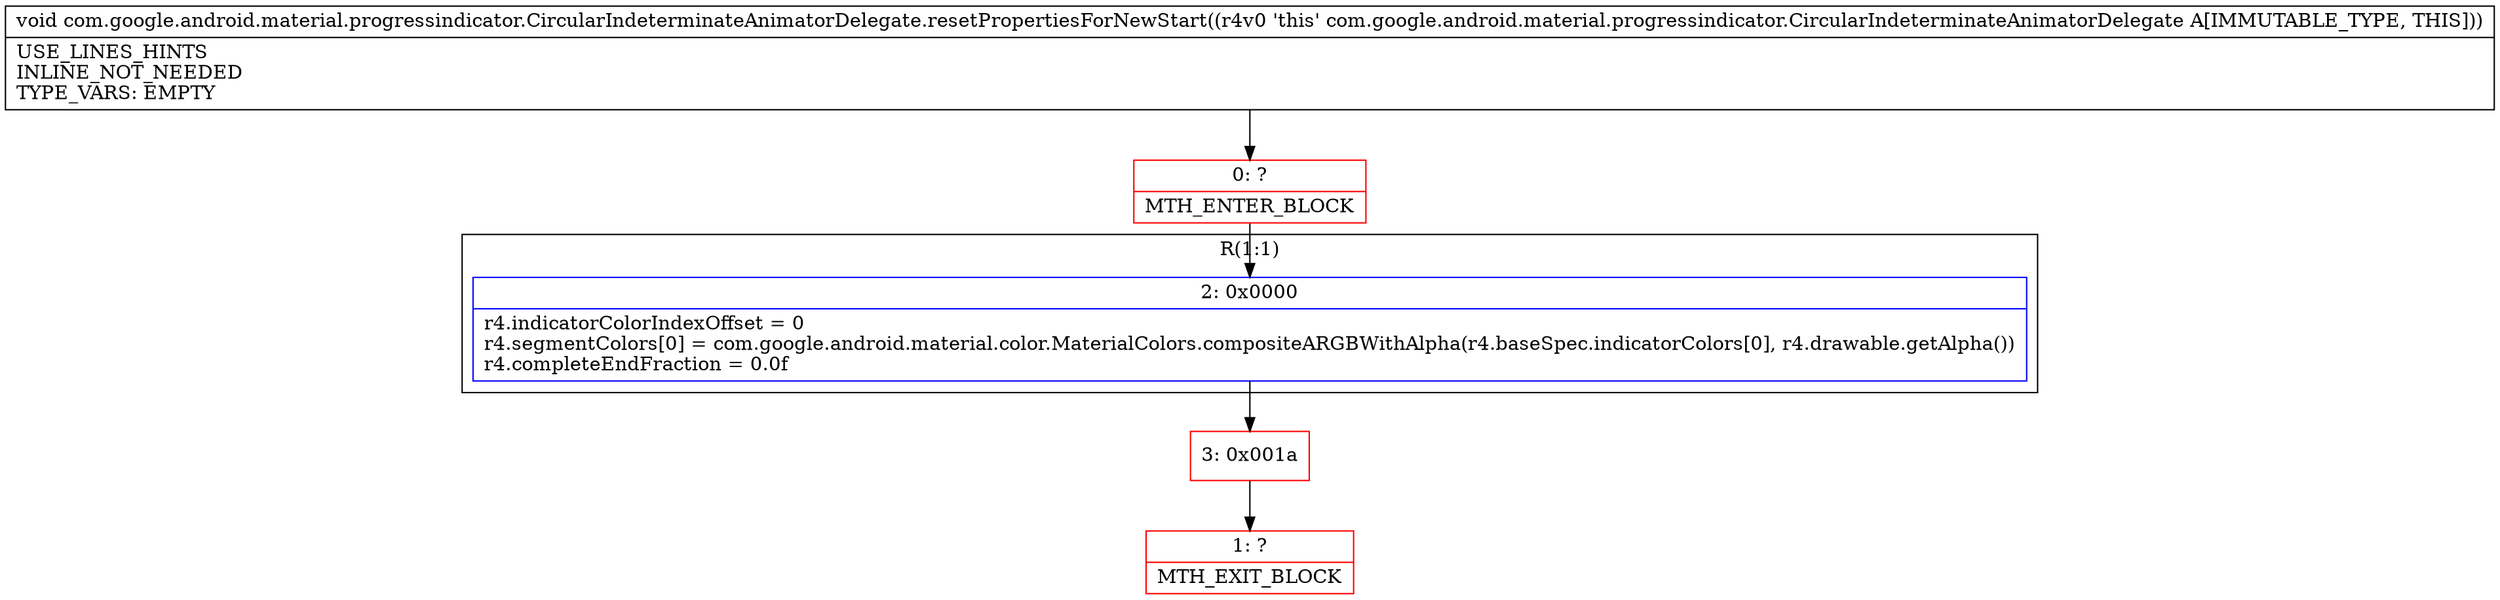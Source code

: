 digraph "CFG forcom.google.android.material.progressindicator.CircularIndeterminateAnimatorDelegate.resetPropertiesForNewStart()V" {
subgraph cluster_Region_1061935597 {
label = "R(1:1)";
node [shape=record,color=blue];
Node_2 [shape=record,label="{2\:\ 0x0000|r4.indicatorColorIndexOffset = 0\lr4.segmentColors[0] = com.google.android.material.color.MaterialColors.compositeARGBWithAlpha(r4.baseSpec.indicatorColors[0], r4.drawable.getAlpha())\lr4.completeEndFraction = 0.0f\l}"];
}
Node_0 [shape=record,color=red,label="{0\:\ ?|MTH_ENTER_BLOCK\l}"];
Node_3 [shape=record,color=red,label="{3\:\ 0x001a}"];
Node_1 [shape=record,color=red,label="{1\:\ ?|MTH_EXIT_BLOCK\l}"];
MethodNode[shape=record,label="{void com.google.android.material.progressindicator.CircularIndeterminateAnimatorDelegate.resetPropertiesForNewStart((r4v0 'this' com.google.android.material.progressindicator.CircularIndeterminateAnimatorDelegate A[IMMUTABLE_TYPE, THIS]))  | USE_LINES_HINTS\lINLINE_NOT_NEEDED\lTYPE_VARS: EMPTY\l}"];
MethodNode -> Node_0;Node_2 -> Node_3;
Node_0 -> Node_2;
Node_3 -> Node_1;
}

